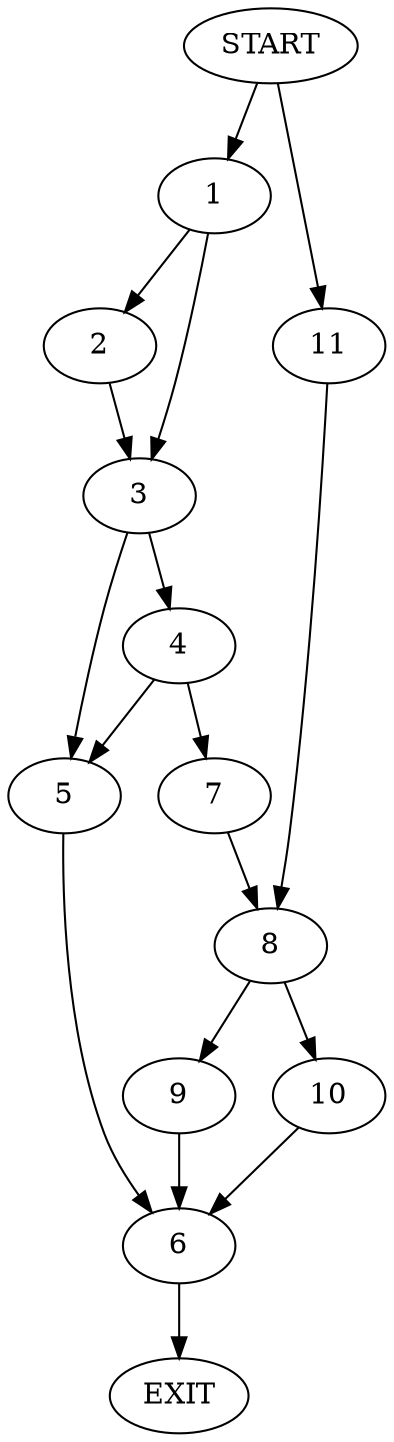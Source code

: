 digraph {
0 [label="START"]
12 [label="EXIT"]
0 -> 1
1 -> 2
1 -> 3
3 -> 4
3 -> 5
2 -> 3
5 -> 6
4 -> 5
4 -> 7
7 -> 8
8 -> 9
8 -> 10
0 -> 11
11 -> 8
10 -> 6
9 -> 6
6 -> 12
}

